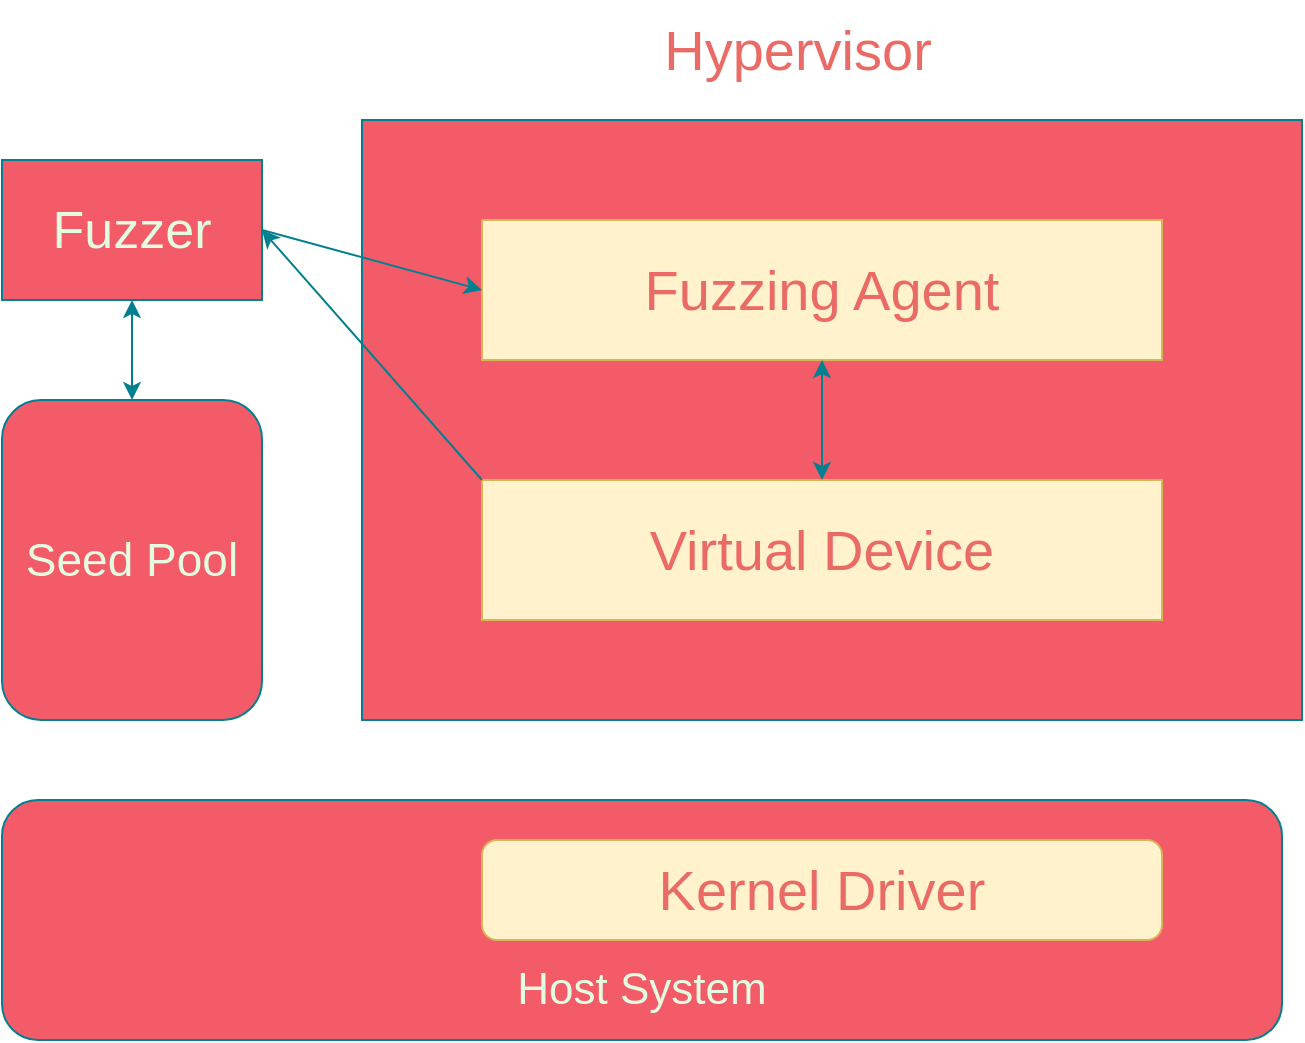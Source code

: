 <mxfile version="21.1.7" type="github">
  <diagram name="第 1 页" id="vSD5yVUbt8SO0WFAo_Wc">
    <mxGraphModel dx="792" dy="1113" grid="1" gridSize="10" guides="1" tooltips="1" connect="1" arrows="1" fold="1" page="1" pageScale="1" pageWidth="827" pageHeight="1169" math="0" shadow="0">
      <root>
        <mxCell id="0" />
        <mxCell id="1" parent="0" />
        <mxCell id="jxKCCMyb674BTjFYlfsF-9" value="" style="rounded=0;whiteSpace=wrap;html=1;strokeColor=#028090;fontColor=#E4FDE1;fillColor=#F45B69;" vertex="1" parent="1">
          <mxGeometry x="260" y="260" width="470" height="300" as="geometry" />
        </mxCell>
        <mxCell id="jxKCCMyb674BTjFYlfsF-10" value="&lt;font style=&quot;font-size: 28px;&quot; color=&quot;#EA6B66&quot;&gt;Fuzzing Agent&lt;br&gt;&lt;/font&gt;" style="rounded=0;whiteSpace=wrap;html=1;strokeColor=#d6b656;fillColor=#fff2cc;" vertex="1" parent="1">
          <mxGeometry x="320" y="310" width="340" height="70" as="geometry" />
        </mxCell>
        <mxCell id="jxKCCMyb674BTjFYlfsF-11" value="&lt;font style=&quot;font-size: 28px;&quot; color=&quot;#EA6B66&quot;&gt;Virtual Device&lt;br&gt;&lt;/font&gt;" style="rounded=0;whiteSpace=wrap;html=1;strokeColor=#d6b656;fillColor=#fff2cc;" vertex="1" parent="1">
          <mxGeometry x="320" y="440" width="340" height="70" as="geometry" />
        </mxCell>
        <mxCell id="jxKCCMyb674BTjFYlfsF-12" value="" style="rounded=1;whiteSpace=wrap;html=1;strokeColor=#028090;fontColor=#E4FDE1;fillColor=#F45B69;" vertex="1" parent="1">
          <mxGeometry x="80" y="600" width="640" height="120" as="geometry" />
        </mxCell>
        <mxCell id="jxKCCMyb674BTjFYlfsF-13" value="&lt;font style=&quot;font-size: 28px;&quot;&gt;&lt;font color=&quot;#EA6B66&quot;&gt;Kernel Driver&lt;/font&gt;&lt;br&gt;&lt;/font&gt;" style="rounded=1;whiteSpace=wrap;html=1;strokeColor=#d6b656;fillColor=#fff2cc;" vertex="1" parent="1">
          <mxGeometry x="320" y="620" width="340" height="50" as="geometry" />
        </mxCell>
        <mxCell id="jxKCCMyb674BTjFYlfsF-14" value="&lt;font style=&quot;font-size: 23px;&quot;&gt;Seed Pool&lt;br&gt;&lt;/font&gt;" style="rounded=1;whiteSpace=wrap;html=1;strokeColor=#028090;fontColor=#E4FDE1;fillColor=#F45B69;" vertex="1" parent="1">
          <mxGeometry x="80" y="400" width="130" height="160" as="geometry" />
        </mxCell>
        <mxCell id="jxKCCMyb674BTjFYlfsF-16" value="&lt;font style=&quot;font-size: 13px;&quot;&gt;&lt;font style=&quot;font-size: 14px;&quot;&gt;&lt;font style=&quot;font-size: 15px;&quot;&gt;&lt;font style=&quot;font-size: 16px;&quot;&gt;&lt;font style=&quot;font-size: 17px;&quot;&gt;&lt;font style=&quot;font-size: 18px;&quot;&gt;&lt;font style=&quot;font-size: 19px;&quot;&gt;&lt;font style=&quot;font-size: 20px;&quot;&gt;&lt;font style=&quot;font-size: 21px;&quot;&gt;&lt;font style=&quot;font-size: 22px;&quot;&gt;&lt;font style=&quot;font-size: 23px;&quot;&gt;&lt;font style=&quot;font-size: 24px;&quot;&gt;&lt;font style=&quot;font-size: 25px;&quot;&gt;&lt;font style=&quot;font-size: 26px;&quot;&gt;Fuzzer&lt;/font&gt;&lt;/font&gt;&lt;/font&gt;&lt;/font&gt;&lt;/font&gt;&lt;/font&gt;&lt;/font&gt;&lt;/font&gt;&lt;/font&gt;&lt;/font&gt;&lt;/font&gt;&lt;/font&gt;&lt;/font&gt;&lt;/font&gt;" style="rounded=0;whiteSpace=wrap;html=1;strokeColor=#028090;fontColor=#E4FDE1;fillColor=#F45B69;" vertex="1" parent="1">
          <mxGeometry x="80" y="280" width="130" height="70" as="geometry" />
        </mxCell>
        <mxCell id="jxKCCMyb674BTjFYlfsF-17" value="" style="endArrow=classic;html=1;rounded=0;strokeColor=#028090;fontColor=#E4FDE1;fillColor=#F45B69;exitX=1;exitY=0.5;exitDx=0;exitDy=0;entryX=0;entryY=0.5;entryDx=0;entryDy=0;" edge="1" parent="1" source="jxKCCMyb674BTjFYlfsF-16" target="jxKCCMyb674BTjFYlfsF-10">
          <mxGeometry width="50" height="50" relative="1" as="geometry">
            <mxPoint x="330" y="590" as="sourcePoint" />
            <mxPoint x="380" y="540" as="targetPoint" />
          </mxGeometry>
        </mxCell>
        <mxCell id="jxKCCMyb674BTjFYlfsF-18" value="" style="endArrow=classic;html=1;rounded=0;strokeColor=#028090;fontColor=#E4FDE1;fillColor=#F45B69;exitX=0;exitY=0;exitDx=0;exitDy=0;entryX=1;entryY=0.5;entryDx=0;entryDy=0;" edge="1" parent="1" source="jxKCCMyb674BTjFYlfsF-11" target="jxKCCMyb674BTjFYlfsF-16">
          <mxGeometry width="50" height="50" relative="1" as="geometry">
            <mxPoint x="330" y="590" as="sourcePoint" />
            <mxPoint x="380" y="540" as="targetPoint" />
          </mxGeometry>
        </mxCell>
        <mxCell id="jxKCCMyb674BTjFYlfsF-19" value="" style="endArrow=classic;startArrow=classic;html=1;rounded=0;strokeColor=#028090;fontColor=#E4FDE1;fillColor=#F45B69;entryX=0.5;entryY=1;entryDx=0;entryDy=0;exitX=0.5;exitY=0;exitDx=0;exitDy=0;" edge="1" parent="1" source="jxKCCMyb674BTjFYlfsF-14" target="jxKCCMyb674BTjFYlfsF-16">
          <mxGeometry width="50" height="50" relative="1" as="geometry">
            <mxPoint x="330" y="590" as="sourcePoint" />
            <mxPoint x="380" y="540" as="targetPoint" />
          </mxGeometry>
        </mxCell>
        <mxCell id="jxKCCMyb674BTjFYlfsF-22" value="" style="endArrow=classic;startArrow=classic;html=1;rounded=0;strokeColor=#028090;fontColor=#E4FDE1;fillColor=#F45B69;entryX=0.5;entryY=1;entryDx=0;entryDy=0;exitX=0.5;exitY=0;exitDx=0;exitDy=0;" edge="1" parent="1" source="jxKCCMyb674BTjFYlfsF-11" target="jxKCCMyb674BTjFYlfsF-10">
          <mxGeometry width="50" height="50" relative="1" as="geometry">
            <mxPoint x="450" y="430" as="sourcePoint" />
            <mxPoint x="500" y="380" as="targetPoint" />
          </mxGeometry>
        </mxCell>
        <mxCell id="jxKCCMyb674BTjFYlfsF-23" value="&lt;font style=&quot;font-size: 13px;&quot;&gt;&lt;font style=&quot;font-size: 14px;&quot;&gt;&lt;font style=&quot;font-size: 15px;&quot;&gt;&lt;font style=&quot;font-size: 16px;&quot;&gt;&lt;font style=&quot;font-size: 17px;&quot;&gt;&lt;font style=&quot;font-size: 18px;&quot;&gt;&lt;font style=&quot;font-size: 19px;&quot;&gt;&lt;font style=&quot;font-size: 20px;&quot;&gt;&lt;font style=&quot;font-size: 21px;&quot;&gt;&lt;font style=&quot;font-size: 22px;&quot;&gt;Host System&lt;/font&gt;&lt;/font&gt;&lt;/font&gt;&lt;/font&gt;&lt;/font&gt;&lt;/font&gt;&lt;/font&gt;&lt;/font&gt;&lt;/font&gt;&lt;/font&gt;" style="text;html=1;strokeColor=none;fillColor=none;align=center;verticalAlign=middle;whiteSpace=wrap;rounded=0;fontColor=#E4FDE1;" vertex="1" parent="1">
          <mxGeometry x="317" y="680" width="166" height="30" as="geometry" />
        </mxCell>
        <mxCell id="jxKCCMyb674BTjFYlfsF-24" value="&lt;font style=&quot;font-size: 13px;&quot; color=&quot;#EA6B66&quot;&gt;&lt;font style=&quot;font-size: 14px;&quot;&gt;&lt;font style=&quot;font-size: 15px;&quot;&gt;&lt;font style=&quot;font-size: 16px;&quot;&gt;&lt;font style=&quot;font-size: 17px;&quot;&gt;&lt;font style=&quot;font-size: 18px;&quot;&gt;&lt;font style=&quot;font-size: 19px;&quot;&gt;&lt;font style=&quot;font-size: 20px;&quot;&gt;&lt;font style=&quot;font-size: 21px;&quot;&gt;&lt;font style=&quot;font-size: 22px;&quot;&gt;&lt;font style=&quot;font-size: 23px;&quot;&gt;&lt;font style=&quot;font-size: 24px;&quot;&gt;&lt;font style=&quot;font-size: 25px;&quot;&gt;&lt;font style=&quot;font-size: 26px;&quot;&gt;&lt;font style=&quot;font-size: 27px;&quot;&gt;&lt;font style=&quot;font-size: 28px;&quot;&gt;Hypervisor&lt;/font&gt;&lt;/font&gt;&lt;/font&gt;&lt;/font&gt;&lt;/font&gt;&lt;/font&gt;&lt;/font&gt;&lt;/font&gt;&lt;/font&gt;&lt;/font&gt;&lt;/font&gt;&lt;/font&gt;&lt;/font&gt;&lt;/font&gt;&lt;/font&gt;&lt;/font&gt;" style="text;html=1;strokeColor=none;fillColor=none;align=center;verticalAlign=middle;whiteSpace=wrap;rounded=0;fontColor=#E4FDE1;" vertex="1" parent="1">
          <mxGeometry x="380" y="200" width="196" height="50" as="geometry" />
        </mxCell>
      </root>
    </mxGraphModel>
  </diagram>
</mxfile>

